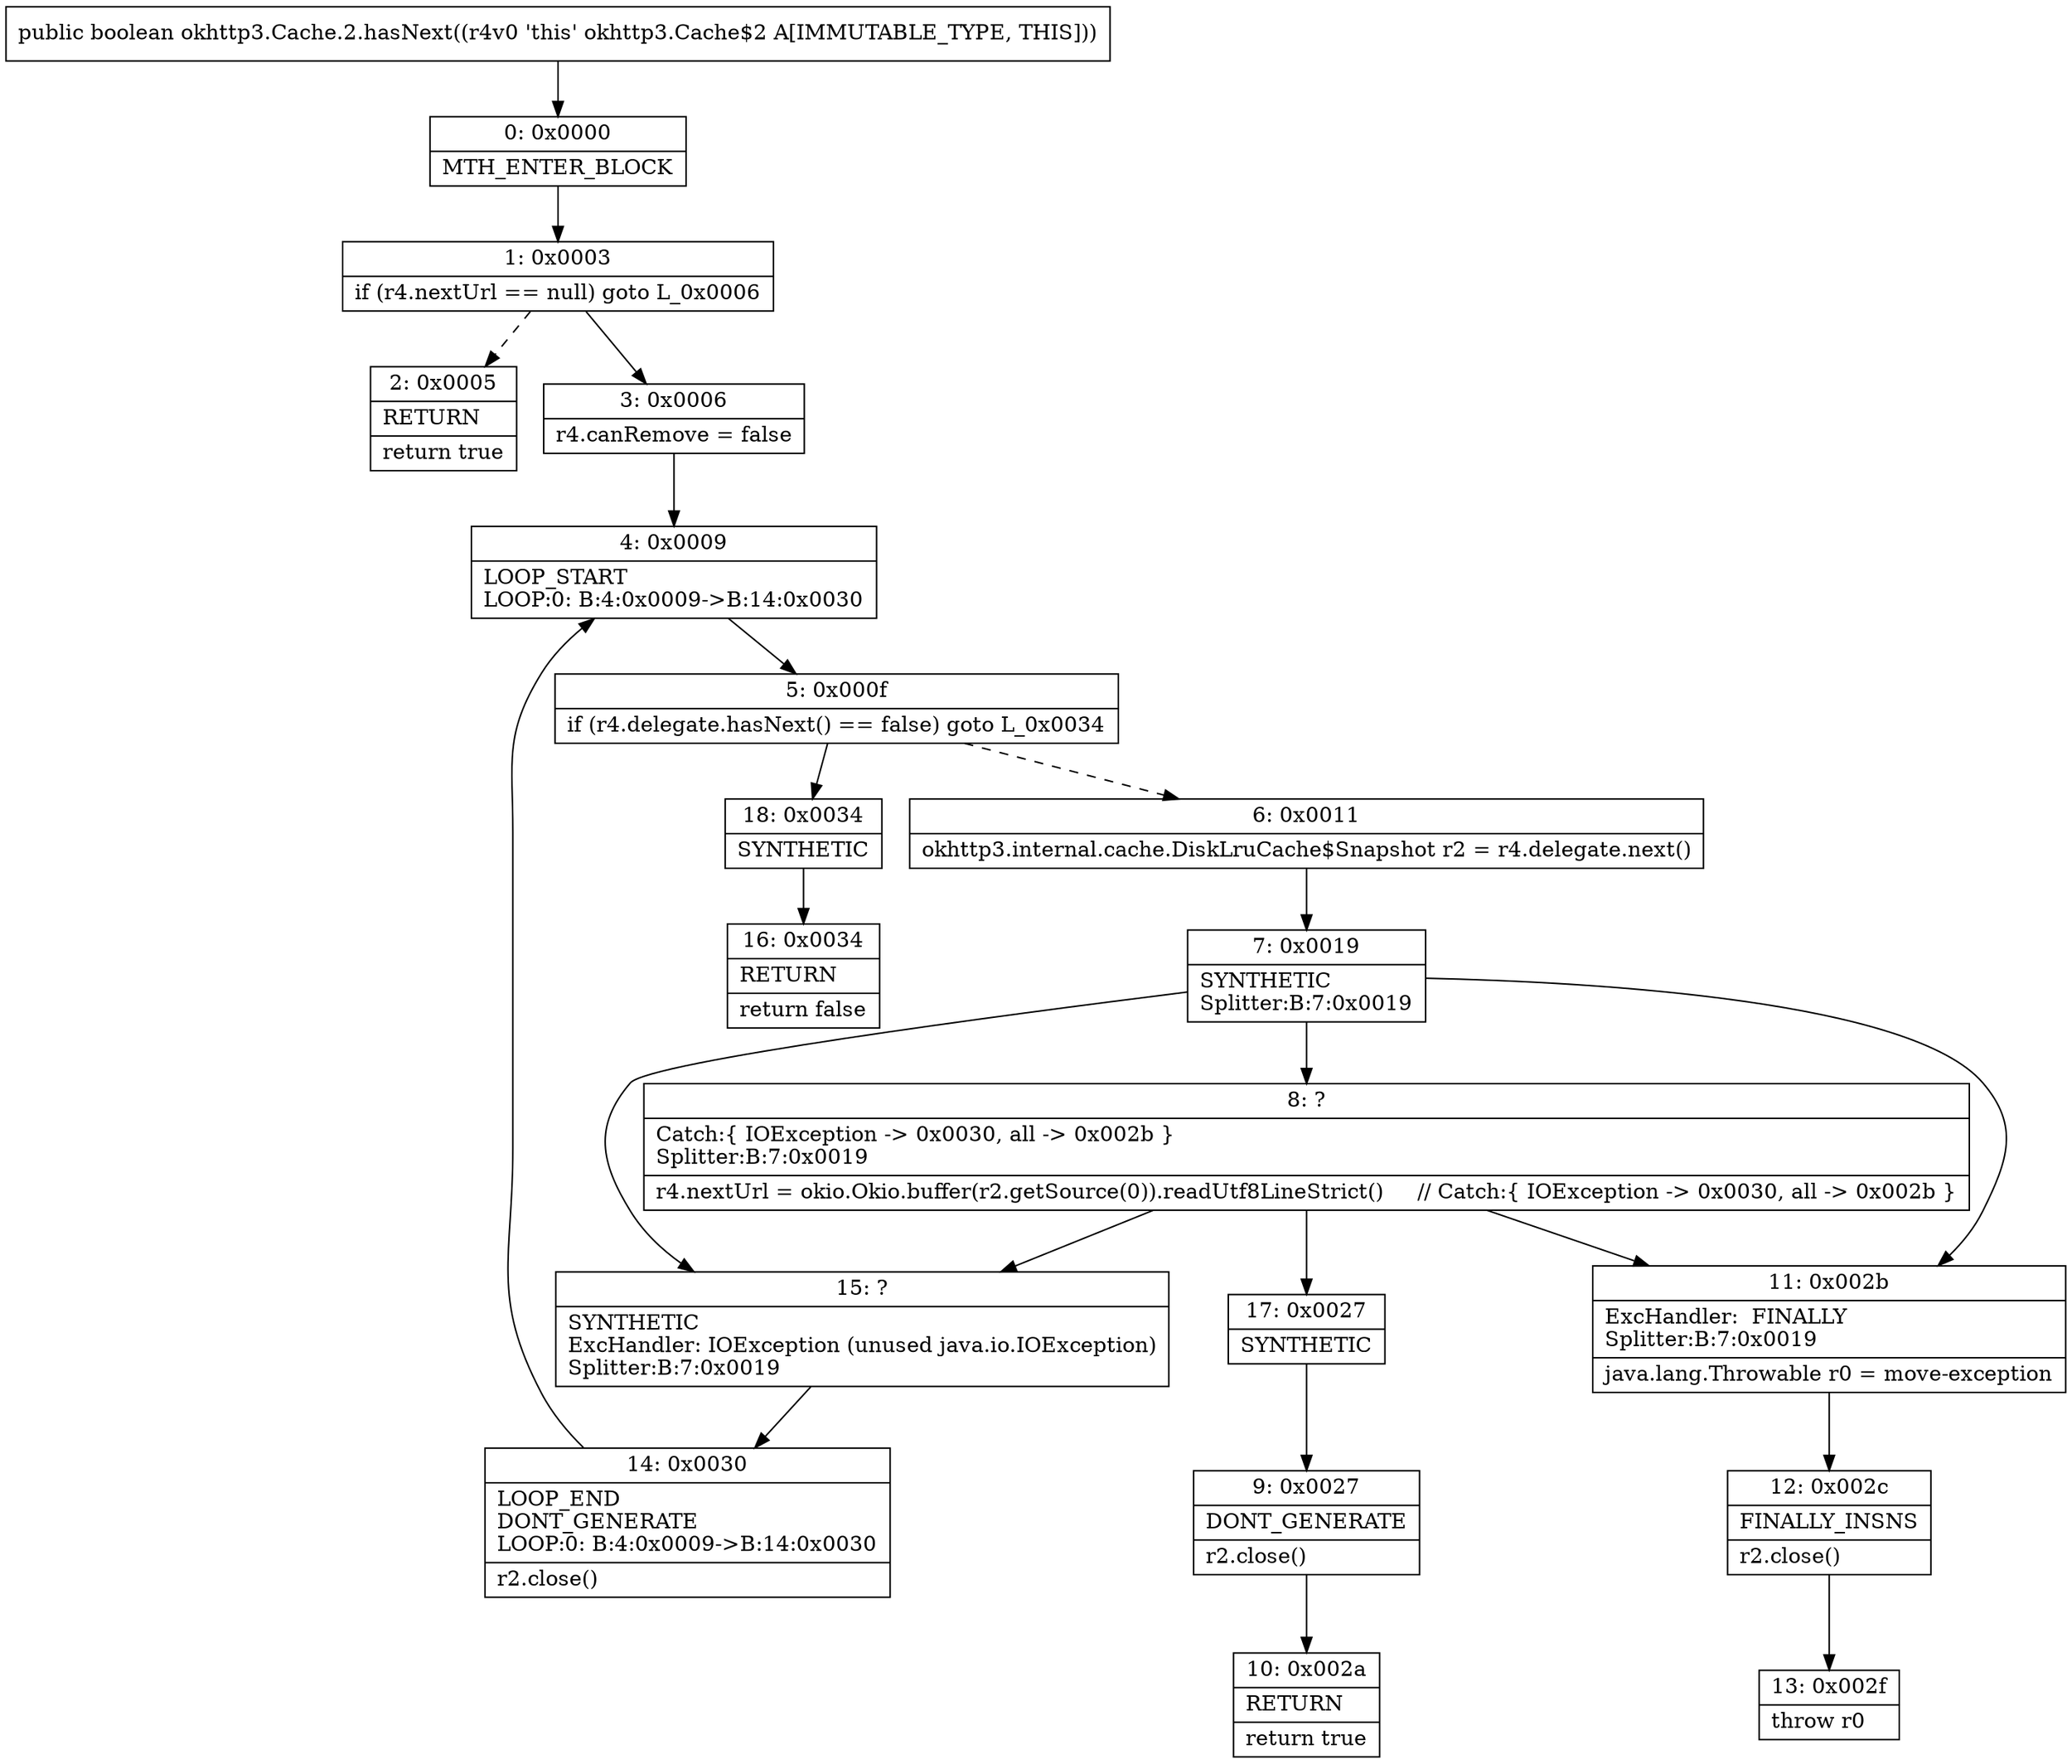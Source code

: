 digraph "CFG forokhttp3.Cache.2.hasNext()Z" {
Node_0 [shape=record,label="{0\:\ 0x0000|MTH_ENTER_BLOCK\l}"];
Node_1 [shape=record,label="{1\:\ 0x0003|if (r4.nextUrl == null) goto L_0x0006\l}"];
Node_2 [shape=record,label="{2\:\ 0x0005|RETURN\l|return true\l}"];
Node_3 [shape=record,label="{3\:\ 0x0006|r4.canRemove = false\l}"];
Node_4 [shape=record,label="{4\:\ 0x0009|LOOP_START\lLOOP:0: B:4:0x0009\-\>B:14:0x0030\l}"];
Node_5 [shape=record,label="{5\:\ 0x000f|if (r4.delegate.hasNext() == false) goto L_0x0034\l}"];
Node_6 [shape=record,label="{6\:\ 0x0011|okhttp3.internal.cache.DiskLruCache$Snapshot r2 = r4.delegate.next()\l}"];
Node_7 [shape=record,label="{7\:\ 0x0019|SYNTHETIC\lSplitter:B:7:0x0019\l}"];
Node_8 [shape=record,label="{8\:\ ?|Catch:\{ IOException \-\> 0x0030, all \-\> 0x002b \}\lSplitter:B:7:0x0019\l|r4.nextUrl = okio.Okio.buffer(r2.getSource(0)).readUtf8LineStrict()     \/\/ Catch:\{ IOException \-\> 0x0030, all \-\> 0x002b \}\l}"];
Node_9 [shape=record,label="{9\:\ 0x0027|DONT_GENERATE\l|r2.close()\l}"];
Node_10 [shape=record,label="{10\:\ 0x002a|RETURN\l|return true\l}"];
Node_11 [shape=record,label="{11\:\ 0x002b|ExcHandler:  FINALLY\lSplitter:B:7:0x0019\l|java.lang.Throwable r0 = move\-exception\l}"];
Node_12 [shape=record,label="{12\:\ 0x002c|FINALLY_INSNS\l|r2.close()\l}"];
Node_13 [shape=record,label="{13\:\ 0x002f|throw r0\l}"];
Node_14 [shape=record,label="{14\:\ 0x0030|LOOP_END\lDONT_GENERATE\lLOOP:0: B:4:0x0009\-\>B:14:0x0030\l|r2.close()\l}"];
Node_15 [shape=record,label="{15\:\ ?|SYNTHETIC\lExcHandler: IOException (unused java.io.IOException)\lSplitter:B:7:0x0019\l}"];
Node_16 [shape=record,label="{16\:\ 0x0034|RETURN\l|return false\l}"];
Node_17 [shape=record,label="{17\:\ 0x0027|SYNTHETIC\l}"];
Node_18 [shape=record,label="{18\:\ 0x0034|SYNTHETIC\l}"];
MethodNode[shape=record,label="{public boolean okhttp3.Cache.2.hasNext((r4v0 'this' okhttp3.Cache$2 A[IMMUTABLE_TYPE, THIS])) }"];
MethodNode -> Node_0;
Node_0 -> Node_1;
Node_1 -> Node_2[style=dashed];
Node_1 -> Node_3;
Node_3 -> Node_4;
Node_4 -> Node_5;
Node_5 -> Node_6[style=dashed];
Node_5 -> Node_18;
Node_6 -> Node_7;
Node_7 -> Node_8;
Node_7 -> Node_15;
Node_7 -> Node_11;
Node_8 -> Node_15;
Node_8 -> Node_11;
Node_8 -> Node_17;
Node_9 -> Node_10;
Node_11 -> Node_12;
Node_12 -> Node_13;
Node_14 -> Node_4;
Node_15 -> Node_14;
Node_17 -> Node_9;
Node_18 -> Node_16;
}

